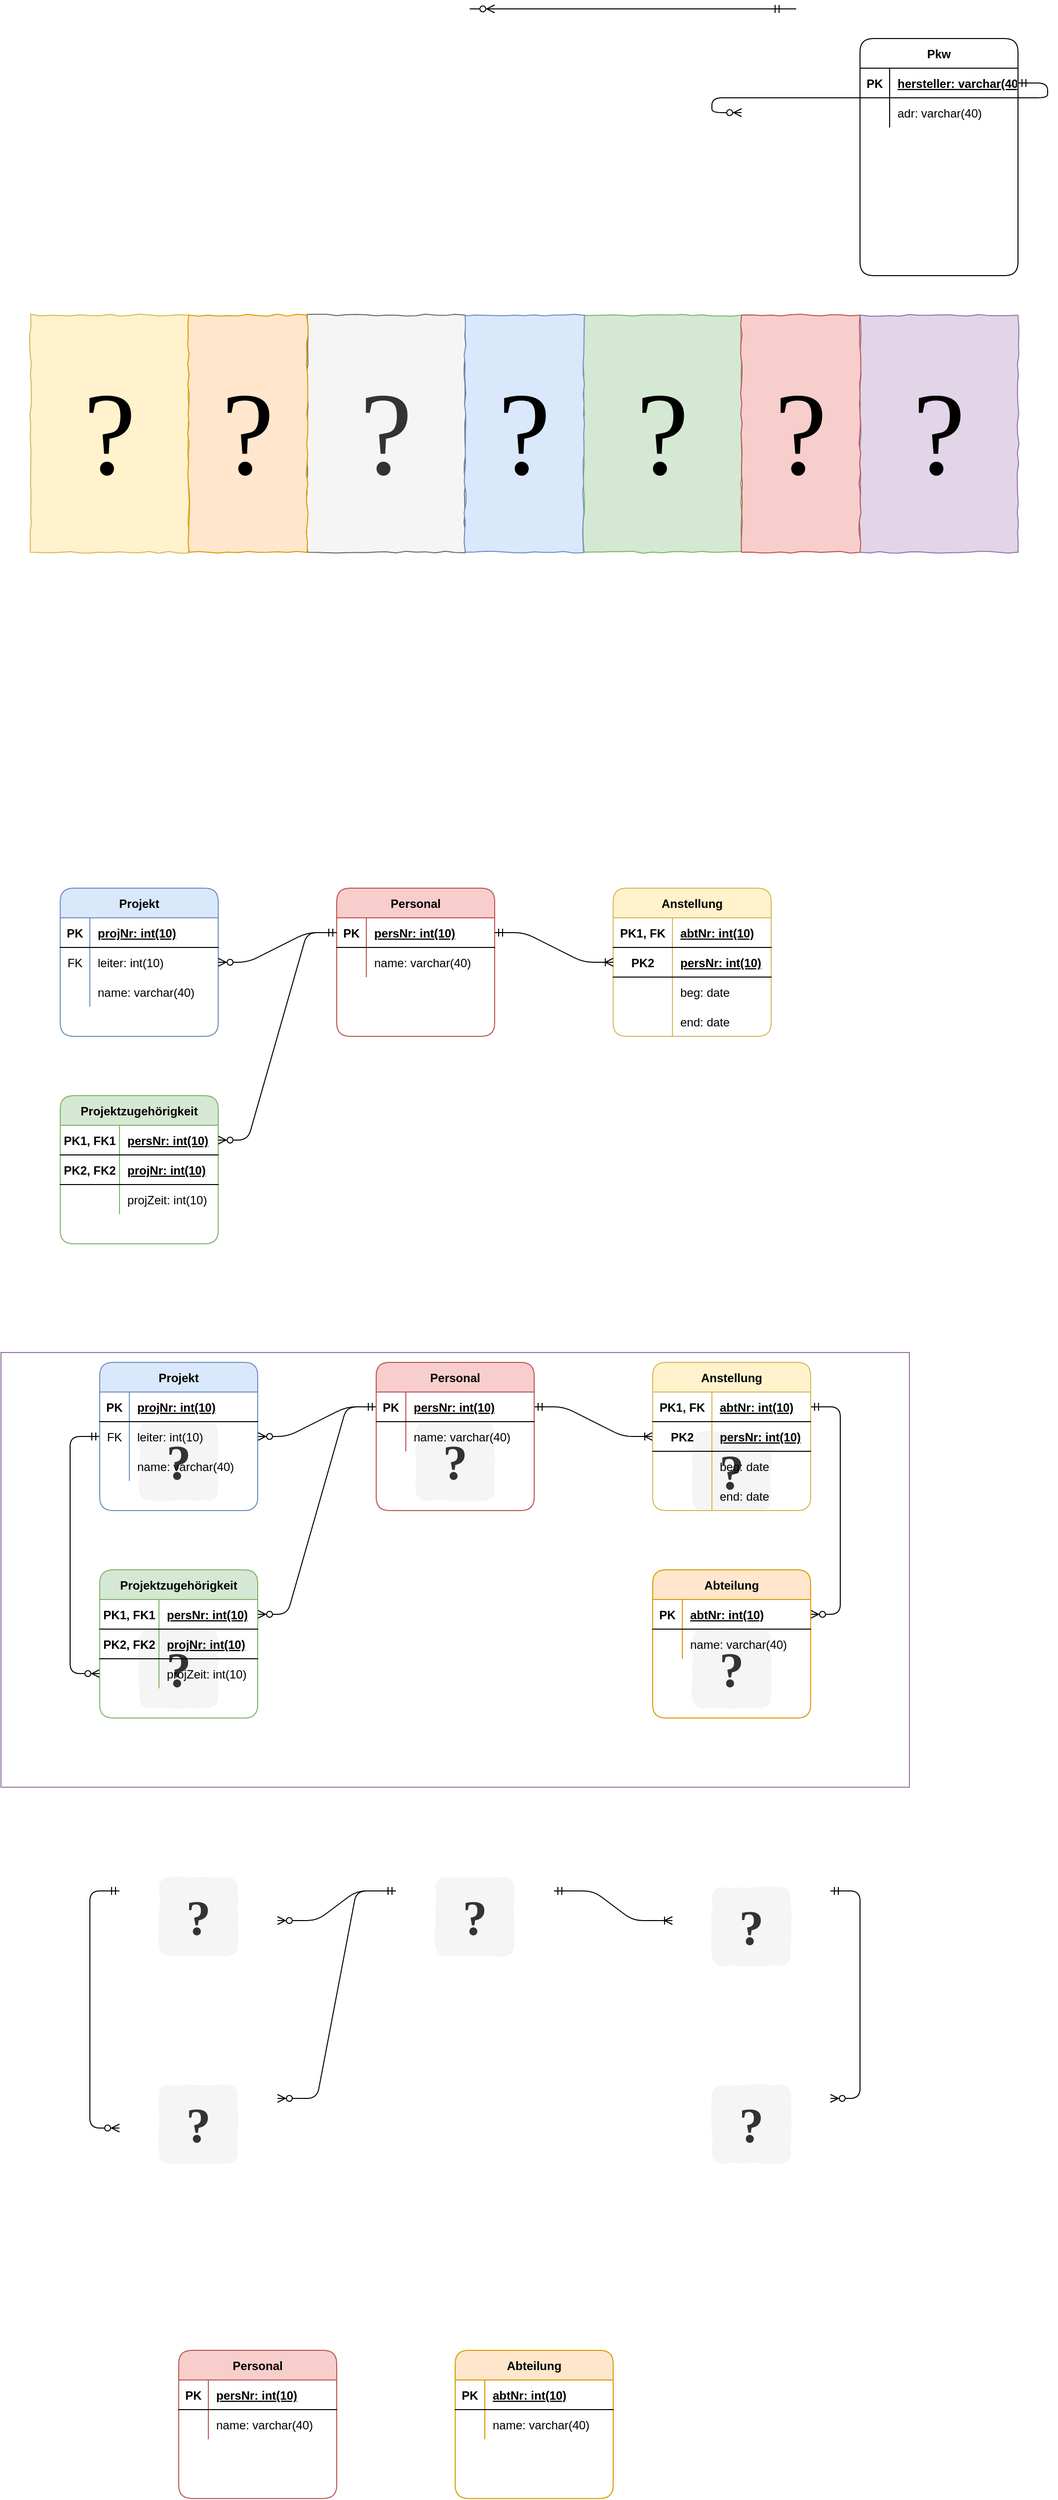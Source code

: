 <mxfile version="13.4.5" type="device"><diagram id="yiP17FbnMyf_FB7kahAy" name="Page-1"><mxGraphModel dx="1024" dy="-235" grid="1" gridSize="10" guides="1" tooltips="1" connect="1" arrows="1" fold="1" page="1" pageScale="1" pageWidth="1169" pageHeight="827" math="0" shadow="0"><root><mxCell id="0"/><mxCell id="1" parent="0"/><mxCell id="-6GjBEZPEMkvygzd6WcP-176" value="Anstellung" style="shape=table;startSize=30;container=1;collapsible=1;childLayout=tableLayout;fixedRows=1;rowLines=0;fontStyle=1;align=center;resizeLast=1;fillColor=#fff2cc;rounded=1;strokeColor=#d6b656;" parent="1" vertex="1"><mxGeometry x="640" y="1760" width="160" height="150" as="geometry"/></mxCell><mxCell id="-6GjBEZPEMkvygzd6WcP-177" value="" style="shape=partialRectangle;collapsible=0;dropTarget=0;pointerEvents=0;fillColor=none;top=0;left=0;bottom=1;right=0;points=[[0,0.5],[1,0.5]];portConstraint=eastwest;" parent="-6GjBEZPEMkvygzd6WcP-176" vertex="1"><mxGeometry y="30" width="160" height="30" as="geometry"/></mxCell><mxCell id="-6GjBEZPEMkvygzd6WcP-178" value="PK1, FK" style="shape=partialRectangle;connectable=0;fillColor=none;top=0;left=0;bottom=0;right=0;fontStyle=1;overflow=hidden;" parent="-6GjBEZPEMkvygzd6WcP-177" vertex="1"><mxGeometry width="60" height="30" as="geometry"/></mxCell><mxCell id="-6GjBEZPEMkvygzd6WcP-179" value="abtNr: int(10)" style="shape=partialRectangle;connectable=0;fillColor=none;top=0;left=0;bottom=0;right=0;align=left;spacingLeft=6;fontStyle=5;overflow=hidden;" parent="-6GjBEZPEMkvygzd6WcP-177" vertex="1"><mxGeometry x="60" width="100" height="30" as="geometry"/></mxCell><mxCell id="-6GjBEZPEMkvygzd6WcP-180" style="shape=partialRectangle;collapsible=0;dropTarget=0;pointerEvents=0;fillColor=none;top=0;left=0;bottom=1;right=0;points=[[0,0.5],[1,0.5]];portConstraint=eastwest;" parent="-6GjBEZPEMkvygzd6WcP-176" vertex="1"><mxGeometry y="60" width="160" height="30" as="geometry"/></mxCell><mxCell id="-6GjBEZPEMkvygzd6WcP-181" value="PK2" style="shape=partialRectangle;connectable=0;fillColor=none;top=0;left=0;bottom=0;right=0;fontStyle=1;overflow=hidden;" parent="-6GjBEZPEMkvygzd6WcP-180" vertex="1"><mxGeometry width="60" height="30" as="geometry"/></mxCell><mxCell id="-6GjBEZPEMkvygzd6WcP-182" value="persNr: int(10)" style="shape=partialRectangle;connectable=0;fillColor=none;top=0;left=0;bottom=0;right=0;align=left;spacingLeft=6;fontStyle=5;overflow=hidden;" parent="-6GjBEZPEMkvygzd6WcP-180" vertex="1"><mxGeometry x="60" width="100" height="30" as="geometry"/></mxCell><mxCell id="-6GjBEZPEMkvygzd6WcP-183" value="" style="shape=partialRectangle;collapsible=0;dropTarget=0;pointerEvents=0;fillColor=none;top=0;left=0;bottom=0;right=0;points=[[0,0.5],[1,0.5]];portConstraint=eastwest;" parent="-6GjBEZPEMkvygzd6WcP-176" vertex="1"><mxGeometry y="90" width="160" height="30" as="geometry"/></mxCell><mxCell id="-6GjBEZPEMkvygzd6WcP-184" value="" style="shape=partialRectangle;connectable=0;fillColor=none;top=0;left=0;bottom=0;right=0;editable=1;overflow=hidden;" parent="-6GjBEZPEMkvygzd6WcP-183" vertex="1"><mxGeometry width="60" height="30" as="geometry"/></mxCell><mxCell id="-6GjBEZPEMkvygzd6WcP-185" value="beg: date" style="shape=partialRectangle;connectable=0;fillColor=none;top=0;left=0;bottom=0;right=0;align=left;spacingLeft=6;overflow=hidden;" parent="-6GjBEZPEMkvygzd6WcP-183" vertex="1"><mxGeometry x="60" width="100" height="30" as="geometry"/></mxCell><mxCell id="-6GjBEZPEMkvygzd6WcP-186" style="shape=partialRectangle;collapsible=0;dropTarget=0;pointerEvents=0;fillColor=none;top=0;left=0;bottom=0;right=0;points=[[0,0.5],[1,0.5]];portConstraint=eastwest;" parent="-6GjBEZPEMkvygzd6WcP-176" vertex="1"><mxGeometry y="120" width="160" height="30" as="geometry"/></mxCell><mxCell id="-6GjBEZPEMkvygzd6WcP-187" value="" style="shape=partialRectangle;connectable=0;fillColor=none;top=0;left=0;bottom=0;right=0;editable=1;overflow=hidden;fontStyle=1" parent="-6GjBEZPEMkvygzd6WcP-186" vertex="1"><mxGeometry width="60" height="30" as="geometry"/></mxCell><mxCell id="-6GjBEZPEMkvygzd6WcP-188" value="end: date" style="shape=partialRectangle;connectable=0;fillColor=none;top=0;left=0;bottom=0;right=0;align=left;spacingLeft=6;overflow=hidden;" parent="-6GjBEZPEMkvygzd6WcP-186" vertex="1"><mxGeometry x="60" width="100" height="30" as="geometry"/></mxCell><mxCell id="-6GjBEZPEMkvygzd6WcP-146" value="Personal" style="shape=table;startSize=30;container=1;collapsible=1;childLayout=tableLayout;fixedRows=1;rowLines=0;fontStyle=1;align=center;resizeLast=1;fillColor=#f8cecc;rounded=1;strokeColor=#b85450;" parent="1" vertex="1"><mxGeometry x="360" y="1760" width="160" height="150" as="geometry"/></mxCell><mxCell id="-6GjBEZPEMkvygzd6WcP-147" value="" style="shape=partialRectangle;collapsible=0;dropTarget=0;pointerEvents=0;fillColor=none;top=0;left=0;bottom=1;right=0;points=[[0,0.5],[1,0.5]];portConstraint=eastwest;" parent="-6GjBEZPEMkvygzd6WcP-146" vertex="1"><mxGeometry y="30" width="160" height="30" as="geometry"/></mxCell><mxCell id="-6GjBEZPEMkvygzd6WcP-148" value="PK" style="shape=partialRectangle;connectable=0;fillColor=none;top=0;left=0;bottom=0;right=0;fontStyle=1;overflow=hidden;" parent="-6GjBEZPEMkvygzd6WcP-147" vertex="1"><mxGeometry width="30" height="30" as="geometry"/></mxCell><mxCell id="-6GjBEZPEMkvygzd6WcP-149" value="persNr: int(10)" style="shape=partialRectangle;connectable=0;fillColor=none;top=0;left=0;bottom=0;right=0;align=left;spacingLeft=6;fontStyle=5;overflow=hidden;" parent="-6GjBEZPEMkvygzd6WcP-147" vertex="1"><mxGeometry x="30" width="130" height="30" as="geometry"/></mxCell><mxCell id="-6GjBEZPEMkvygzd6WcP-150" value="" style="shape=partialRectangle;collapsible=0;dropTarget=0;pointerEvents=0;fillColor=none;top=0;left=0;bottom=0;right=0;points=[[0,0.5],[1,0.5]];portConstraint=eastwest;" parent="-6GjBEZPEMkvygzd6WcP-146" vertex="1"><mxGeometry y="60" width="160" height="30" as="geometry"/></mxCell><mxCell id="-6GjBEZPEMkvygzd6WcP-151" value="" style="shape=partialRectangle;connectable=0;fillColor=none;top=0;left=0;bottom=0;right=0;editable=1;overflow=hidden;" parent="-6GjBEZPEMkvygzd6WcP-150" vertex="1"><mxGeometry width="30" height="30" as="geometry"/></mxCell><mxCell id="-6GjBEZPEMkvygzd6WcP-152" value="name: varchar(40)" style="shape=partialRectangle;connectable=0;fillColor=none;top=0;left=0;bottom=0;right=0;align=left;spacingLeft=6;overflow=hidden;" parent="-6GjBEZPEMkvygzd6WcP-150" vertex="1"><mxGeometry x="30" width="130" height="30" as="geometry"/></mxCell><mxCell id="-6GjBEZPEMkvygzd6WcP-136" value="Projekt" style="shape=table;startSize=30;container=1;collapsible=1;childLayout=tableLayout;fixedRows=1;rowLines=0;fontStyle=1;align=center;resizeLast=1;fillColor=#dae8fc;rounded=1;strokeColor=#6c8ebf;" parent="1" vertex="1"><mxGeometry x="80" y="1760" width="160" height="150" as="geometry"/></mxCell><mxCell id="-6GjBEZPEMkvygzd6WcP-137" value="" style="shape=partialRectangle;collapsible=0;dropTarget=0;pointerEvents=0;fillColor=none;top=0;left=0;bottom=1;right=0;points=[[0,0.5],[1,0.5]];portConstraint=eastwest;" parent="-6GjBEZPEMkvygzd6WcP-136" vertex="1"><mxGeometry y="30" width="160" height="30" as="geometry"/></mxCell><mxCell id="-6GjBEZPEMkvygzd6WcP-138" value="PK" style="shape=partialRectangle;connectable=0;fillColor=none;top=0;left=0;bottom=0;right=0;fontStyle=1;overflow=hidden;" parent="-6GjBEZPEMkvygzd6WcP-137" vertex="1"><mxGeometry width="30" height="30" as="geometry"/></mxCell><mxCell id="-6GjBEZPEMkvygzd6WcP-139" value="projNr: int(10)" style="shape=partialRectangle;connectable=0;fillColor=none;top=0;left=0;bottom=0;right=0;align=left;spacingLeft=6;fontStyle=5;overflow=hidden;" parent="-6GjBEZPEMkvygzd6WcP-137" vertex="1"><mxGeometry x="30" width="130" height="30" as="geometry"/></mxCell><mxCell id="-6GjBEZPEMkvygzd6WcP-140" value="" style="shape=partialRectangle;collapsible=0;dropTarget=0;pointerEvents=0;fillColor=none;top=0;left=0;bottom=0;right=0;points=[[0,0.5],[1,0.5]];portConstraint=eastwest;" parent="-6GjBEZPEMkvygzd6WcP-136" vertex="1"><mxGeometry y="60" width="160" height="30" as="geometry"/></mxCell><mxCell id="-6GjBEZPEMkvygzd6WcP-141" value="FK" style="shape=partialRectangle;connectable=0;fillColor=none;top=0;left=0;bottom=0;right=0;editable=1;overflow=hidden;" parent="-6GjBEZPEMkvygzd6WcP-140" vertex="1"><mxGeometry width="30" height="30" as="geometry"/></mxCell><mxCell id="-6GjBEZPEMkvygzd6WcP-142" value="leiter: int(10)" style="shape=partialRectangle;connectable=0;fillColor=none;top=0;left=0;bottom=0;right=0;align=left;spacingLeft=6;overflow=hidden;" parent="-6GjBEZPEMkvygzd6WcP-140" vertex="1"><mxGeometry x="30" width="130" height="30" as="geometry"/></mxCell><mxCell id="-6GjBEZPEMkvygzd6WcP-143" style="shape=partialRectangle;collapsible=0;dropTarget=0;pointerEvents=0;fillColor=none;top=0;left=0;bottom=0;right=0;points=[[0,0.5],[1,0.5]];portConstraint=eastwest;" parent="-6GjBEZPEMkvygzd6WcP-136" vertex="1"><mxGeometry y="90" width="160" height="30" as="geometry"/></mxCell><mxCell id="-6GjBEZPEMkvygzd6WcP-144" value="" style="shape=partialRectangle;connectable=0;fillColor=none;top=0;left=0;bottom=0;right=0;editable=1;overflow=hidden;fontStyle=1" parent="-6GjBEZPEMkvygzd6WcP-143" vertex="1"><mxGeometry width="30" height="30" as="geometry"/></mxCell><mxCell id="-6GjBEZPEMkvygzd6WcP-145" value="name: varchar(40)" style="shape=partialRectangle;connectable=0;fillColor=none;top=0;left=0;bottom=0;right=0;align=left;spacingLeft=6;overflow=hidden;" parent="-6GjBEZPEMkvygzd6WcP-143" vertex="1"><mxGeometry x="30" width="130" height="30" as="geometry"/></mxCell><mxCell id="-6GjBEZPEMkvygzd6WcP-126" value="Projektzugehörigkeit" style="shape=table;startSize=30;container=1;collapsible=1;childLayout=tableLayout;fixedRows=1;rowLines=0;fontStyle=1;align=center;resizeLast=1;fillColor=#d5e8d4;rounded=1;strokeColor=#82b366;" parent="1" vertex="1"><mxGeometry x="80" y="1970" width="160" height="150" as="geometry"/></mxCell><mxCell id="-6GjBEZPEMkvygzd6WcP-127" value="" style="shape=partialRectangle;collapsible=0;dropTarget=0;pointerEvents=0;fillColor=none;top=0;left=0;bottom=1;right=0;points=[[0,0.5],[1,0.5]];portConstraint=eastwest;" parent="-6GjBEZPEMkvygzd6WcP-126" vertex="1"><mxGeometry y="30" width="160" height="30" as="geometry"/></mxCell><mxCell id="-6GjBEZPEMkvygzd6WcP-128" value="PK1, FK1" style="shape=partialRectangle;connectable=0;fillColor=none;top=0;left=0;bottom=0;right=0;fontStyle=1;overflow=hidden;" parent="-6GjBEZPEMkvygzd6WcP-127" vertex="1"><mxGeometry width="60" height="30" as="geometry"/></mxCell><mxCell id="-6GjBEZPEMkvygzd6WcP-129" value="persNr: int(10)" style="shape=partialRectangle;connectable=0;fillColor=none;top=0;left=0;bottom=0;right=0;align=left;spacingLeft=6;fontStyle=5;overflow=hidden;" parent="-6GjBEZPEMkvygzd6WcP-127" vertex="1"><mxGeometry x="60" width="100" height="30" as="geometry"/></mxCell><mxCell id="-6GjBEZPEMkvygzd6WcP-130" style="shape=partialRectangle;collapsible=0;dropTarget=0;pointerEvents=0;fillColor=none;top=0;left=0;bottom=1;right=0;points=[[0,0.5],[1,0.5]];portConstraint=eastwest;" parent="-6GjBEZPEMkvygzd6WcP-126" vertex="1"><mxGeometry y="60" width="160" height="30" as="geometry"/></mxCell><mxCell id="-6GjBEZPEMkvygzd6WcP-131" value="PK2, FK2" style="shape=partialRectangle;connectable=0;fillColor=none;top=0;left=0;bottom=0;right=0;fontStyle=1;overflow=hidden;" parent="-6GjBEZPEMkvygzd6WcP-130" vertex="1"><mxGeometry width="60" height="30" as="geometry"/></mxCell><mxCell id="-6GjBEZPEMkvygzd6WcP-132" value="projNr: int(10)" style="shape=partialRectangle;connectable=0;fillColor=none;top=0;left=0;bottom=0;right=0;align=left;spacingLeft=6;fontStyle=5;overflow=hidden;" parent="-6GjBEZPEMkvygzd6WcP-130" vertex="1"><mxGeometry x="60" width="100" height="30" as="geometry"/></mxCell><mxCell id="-6GjBEZPEMkvygzd6WcP-133" value="" style="shape=partialRectangle;collapsible=0;dropTarget=0;pointerEvents=0;fillColor=none;top=0;left=0;bottom=0;right=0;points=[[0,0.5],[1,0.5]];portConstraint=eastwest;" parent="-6GjBEZPEMkvygzd6WcP-126" vertex="1"><mxGeometry y="90" width="160" height="30" as="geometry"/></mxCell><mxCell id="-6GjBEZPEMkvygzd6WcP-134" value="" style="shape=partialRectangle;connectable=0;fillColor=none;top=0;left=0;bottom=0;right=0;editable=1;overflow=hidden;" parent="-6GjBEZPEMkvygzd6WcP-133" vertex="1"><mxGeometry width="60" height="30" as="geometry"/></mxCell><mxCell id="-6GjBEZPEMkvygzd6WcP-135" value="projZeit: int(10)" style="shape=partialRectangle;connectable=0;fillColor=none;top=0;left=0;bottom=0;right=0;align=left;spacingLeft=6;overflow=hidden;" parent="-6GjBEZPEMkvygzd6WcP-133" vertex="1"><mxGeometry x="60" width="100" height="30" as="geometry"/></mxCell><mxCell id="fnWhEkenfipSdShCJtdz-1" value="" style="rounded=0;whiteSpace=wrap;html=1;glass=0;sketch=0;shadow=0;strokeColor=#9673a6;" parent="1" vertex="1"><mxGeometry x="20" y="2230" width="920" height="440" as="geometry"/></mxCell><mxCell id="NQqqJCwtuevqWfepaR1C-6" value="" style="rounded=0;whiteSpace=wrap;html=1;strokeColor=none;" parent="1" vertex="1"><mxGeometry x="770" y="900" width="120" height="240" as="geometry"/></mxCell><mxCell id="NQqqJCwtuevqWfepaR1C-5" value="" style="rounded=0;whiteSpace=wrap;html=1;strokeColor=none;" parent="1" vertex="1"><mxGeometry x="490" y="900" width="120" height="240" as="geometry"/></mxCell><mxCell id="NQqqJCwtuevqWfepaR1C-4" value="" style="rounded=0;whiteSpace=wrap;html=1;strokeColor=none;" parent="1" vertex="1"><mxGeometry x="210" y="900" width="120" height="240" as="geometry"/></mxCell><mxCell id="wuFjjAH4l-mwOOeNETHj-110" value="" style="edgeStyle=entityRelationEdgeStyle;fontSize=12;html=1;endArrow=ERzeroToMany;startArrow=ERmandOne;" parent="1" edge="1"><mxGeometry width="100" height="100" relative="1" as="geometry"><mxPoint x="800" y="870" as="sourcePoint"/><mxPoint x="520" y="870" as="targetPoint"/></mxGeometry></mxCell><mxCell id="wuFjjAH4l-mwOOeNETHj-111" value="" style="edgeStyle=entityRelationEdgeStyle;fontSize=12;html=1;endArrow=ERzeroToMany;startArrow=ERmandOne;" parent="1" source="wuFjjAH4l-mwOOeNETHj-45" edge="1"><mxGeometry width="100" height="100" relative="1" as="geometry"><mxPoint x="870" y="1270" as="sourcePoint"/><mxPoint x="770" y="975" as="targetPoint"/></mxGeometry></mxCell><mxCell id="wuFjjAH4l-mwOOeNETHj-44" value="Pkw" style="shape=table;startSize=30;container=1;collapsible=1;childLayout=tableLayout;fixedRows=1;rowLines=0;fontStyle=1;align=center;resizeLast=1;fillColor=#ffffff;rounded=1;" parent="1" vertex="1"><mxGeometry x="890" y="900" width="160" height="240" as="geometry"/></mxCell><mxCell id="wuFjjAH4l-mwOOeNETHj-45" value="" style="shape=partialRectangle;collapsible=0;dropTarget=0;pointerEvents=0;fillColor=none;top=0;left=0;bottom=1;right=0;points=[[0,0.5],[1,0.5]];portConstraint=eastwest;" parent="wuFjjAH4l-mwOOeNETHj-44" vertex="1"><mxGeometry y="30" width="160" height="30" as="geometry"/></mxCell><mxCell id="wuFjjAH4l-mwOOeNETHj-46" value="PK" style="shape=partialRectangle;connectable=0;fillColor=none;top=0;left=0;bottom=0;right=0;fontStyle=1;overflow=hidden;" parent="wuFjjAH4l-mwOOeNETHj-45" vertex="1"><mxGeometry width="30" height="30" as="geometry"/></mxCell><mxCell id="wuFjjAH4l-mwOOeNETHj-47" value="hersteller: varchar(40)" style="shape=partialRectangle;connectable=0;fillColor=none;top=0;left=0;bottom=0;right=0;align=left;spacingLeft=6;fontStyle=5;overflow=hidden;" parent="wuFjjAH4l-mwOOeNETHj-45" vertex="1"><mxGeometry x="30" width="130" height="30" as="geometry"/></mxCell><mxCell id="wuFjjAH4l-mwOOeNETHj-48" value="" style="shape=partialRectangle;collapsible=0;dropTarget=0;pointerEvents=0;fillColor=none;top=0;left=0;bottom=0;right=0;points=[[0,0.5],[1,0.5]];portConstraint=eastwest;" parent="wuFjjAH4l-mwOOeNETHj-44" vertex="1"><mxGeometry y="60" width="160" height="30" as="geometry"/></mxCell><mxCell id="wuFjjAH4l-mwOOeNETHj-49" value="" style="shape=partialRectangle;connectable=0;fillColor=none;top=0;left=0;bottom=0;right=0;editable=1;overflow=hidden;" parent="wuFjjAH4l-mwOOeNETHj-48" vertex="1"><mxGeometry width="30" height="30" as="geometry"/></mxCell><mxCell id="wuFjjAH4l-mwOOeNETHj-50" value="adr: varchar(40)" style="shape=partialRectangle;connectable=0;fillColor=none;top=0;left=0;bottom=0;right=0;align=left;spacingLeft=6;overflow=hidden;" parent="wuFjjAH4l-mwOOeNETHj-48" vertex="1"><mxGeometry x="30" width="130" height="30" as="geometry"/></mxCell><mxCell id="NQqqJCwtuevqWfepaR1C-7" value="&lt;font style=&quot;font-size: 120px&quot; face=&quot;Comic Sans MS&quot;&gt;?&lt;/font&gt;" style="rounded=0;whiteSpace=wrap;html=1;comic=1;fillColor=#fff2cc;strokeColor=#d6b656;" parent="1" vertex="1"><mxGeometry x="50" y="1180" width="160" height="240" as="geometry"/></mxCell><mxCell id="NQqqJCwtuevqWfepaR1C-8" value="&lt;span style=&quot;font-family: &amp;#34;comic sans ms&amp;#34; ; font-size: 120px&quot;&gt;?&lt;/span&gt;" style="rounded=0;whiteSpace=wrap;html=1;comic=1;fillColor=#f5f5f5;strokeColor=#666666;fontColor=#333333;" parent="1" vertex="1"><mxGeometry x="330" y="1180" width="160" height="240" as="geometry"/></mxCell><mxCell id="NQqqJCwtuevqWfepaR1C-9" value="&lt;span style=&quot;font-family: &amp;#34;comic sans ms&amp;#34; ; font-size: 120px&quot;&gt;?&lt;/span&gt;" style="rounded=0;whiteSpace=wrap;html=1;comic=1;fillColor=#d5e8d4;strokeColor=#82b366;" parent="1" vertex="1"><mxGeometry x="610" y="1180" width="160" height="240" as="geometry"/></mxCell><mxCell id="NQqqJCwtuevqWfepaR1C-10" value="&lt;span style=&quot;font-family: &amp;#34;comic sans ms&amp;#34; ; font-size: 120px&quot;&gt;?&lt;/span&gt;" style="rounded=0;whiteSpace=wrap;html=1;comic=1;fillColor=#e1d5e7;strokeColor=#9673a6;" parent="1" vertex="1"><mxGeometry x="890" y="1180" width="160" height="240" as="geometry"/></mxCell><mxCell id="NQqqJCwtuevqWfepaR1C-11" value="&lt;font style=&quot;font-size: 120px&quot; face=&quot;Comic Sans MS&quot;&gt;?&lt;/font&gt;" style="rounded=0;whiteSpace=wrap;html=1;comic=1;fillColor=#ffe6cc;strokeColor=#d79b00;" parent="1" vertex="1"><mxGeometry x="210" y="1180" width="120" height="240" as="geometry"/></mxCell><mxCell id="NQqqJCwtuevqWfepaR1C-13" value="&lt;font style=&quot;font-size: 120px&quot; face=&quot;Comic Sans MS&quot;&gt;?&lt;/font&gt;" style="rounded=0;whiteSpace=wrap;html=1;comic=1;fillColor=#dae8fc;strokeColor=#6c8ebf;" parent="1" vertex="1"><mxGeometry x="490" y="1180" width="120" height="240" as="geometry"/></mxCell><mxCell id="NQqqJCwtuevqWfepaR1C-15" value="&lt;font style=&quot;font-size: 120px&quot; face=&quot;Comic Sans MS&quot;&gt;?&lt;/font&gt;" style="rounded=0;whiteSpace=wrap;html=1;comic=1;fillColor=#f8cecc;strokeColor=#b85450;" parent="1" vertex="1"><mxGeometry x="770" y="1180" width="120" height="240" as="geometry"/></mxCell><mxCell id="yfqsfGN8zmReMMfwRAiP-51" value="&lt;font style=&quot;font-size: 50px&quot; face=&quot;Garamond&quot;&gt;&lt;b&gt;?&lt;/b&gt;&lt;/font&gt;" style="rounded=1;whiteSpace=wrap;html=1;fillColor=#f5f5f5;fontColor=#333333;strokeColor=none;comic=1;" parent="1" vertex="1"><mxGeometry x="160" y="2300" width="80" height="80" as="geometry"/></mxCell><mxCell id="yfqsfGN8zmReMMfwRAiP-52" value="&lt;font style=&quot;font-size: 50px&quot; face=&quot;Garamond&quot;&gt;&lt;b&gt;?&lt;/b&gt;&lt;/font&gt;" style="rounded=1;whiteSpace=wrap;html=1;fillColor=#f5f5f5;fontColor=#333333;strokeColor=none;comic=1;" parent="1" vertex="1"><mxGeometry x="440" y="2300" width="80" height="80" as="geometry"/></mxCell><mxCell id="yfqsfGN8zmReMMfwRAiP-53" value="&lt;font style=&quot;font-size: 50px&quot; face=&quot;Garamond&quot;&gt;&lt;b&gt;?&lt;/b&gt;&lt;/font&gt;" style="rounded=1;whiteSpace=wrap;html=1;fillColor=#f5f5f5;fontColor=#333333;strokeColor=none;comic=1;" parent="1" vertex="1"><mxGeometry x="720" y="2310" width="80" height="80" as="geometry"/></mxCell><mxCell id="yfqsfGN8zmReMMfwRAiP-54" value="&lt;font style=&quot;font-size: 50px&quot; face=&quot;Garamond&quot;&gt;&lt;b&gt;?&lt;/b&gt;&lt;/font&gt;" style="rounded=1;whiteSpace=wrap;html=1;fillColor=#f5f5f5;fontColor=#333333;strokeColor=none;comic=1;" parent="1" vertex="1"><mxGeometry x="160" y="2510" width="80" height="80" as="geometry"/></mxCell><mxCell id="yfqsfGN8zmReMMfwRAiP-55" value="&lt;font style=&quot;font-size: 50px&quot; face=&quot;Garamond&quot;&gt;&lt;b&gt;?&lt;/b&gt;&lt;/font&gt;" style="rounded=1;whiteSpace=wrap;html=1;fillColor=#f5f5f5;fontColor=#333333;strokeColor=none;comic=1;" parent="1" vertex="1"><mxGeometry x="720" y="2510" width="80" height="80" as="geometry"/></mxCell><mxCell id="yfqsfGN8zmReMMfwRAiP-56" value="" style="edgeStyle=entityRelationEdgeStyle;fontSize=12;html=1;endArrow=ERzeroToMany;startArrow=ERmandOne;" parent="1" source="wuFjjAH4l-mwOOeNETHj-7" target="yfqsfGN8zmReMMfwRAiP-5" edge="1"><mxGeometry width="100" height="100" relative="1" as="geometry"><mxPoint x="290" y="2325" as="sourcePoint"/><mxPoint x="370" y="2410" as="targetPoint"/></mxGeometry></mxCell><mxCell id="yfqsfGN8zmReMMfwRAiP-57" value="" style="edgeStyle=entityRelationEdgeStyle;fontSize=12;html=1;endArrow=ERoneToMany;startArrow=ERmandOne;endFill=0;" parent="1" source="wuFjjAH4l-mwOOeNETHj-7" target="yfqsfGN8zmReMMfwRAiP-21" edge="1"><mxGeometry width="100" height="100" relative="1" as="geometry"><mxPoint x="410" y="2325" as="sourcePoint"/><mxPoint x="290" y="2355" as="targetPoint"/></mxGeometry></mxCell><mxCell id="yfqsfGN8zmReMMfwRAiP-58" value="" style="edgeStyle=entityRelationEdgeStyle;fontSize=12;html=1;endArrow=ERzeroToMany;startArrow=ERmandOne;" parent="1" source="yfqsfGN8zmReMMfwRAiP-12" target="yfqsfGN8zmReMMfwRAiP-38" edge="1"><mxGeometry width="100" height="100" relative="1" as="geometry"><mxPoint x="570" y="2325" as="sourcePoint"/><mxPoint x="690" y="2565" as="targetPoint"/></mxGeometry></mxCell><mxCell id="yfqsfGN8zmReMMfwRAiP-59" value="" style="edgeStyle=entityRelationEdgeStyle;fontSize=12;html=1;endArrow=ERzeroToMany;startArrow=ERmandOne;" parent="1" source="wuFjjAH4l-mwOOeNETHj-7" target="yfqsfGN8zmReMMfwRAiP-25" edge="1"><mxGeometry width="100" height="100" relative="1" as="geometry"><mxPoint x="480" y="2540" as="sourcePoint"/><mxPoint x="290" y="2355" as="targetPoint"/></mxGeometry></mxCell><mxCell id="yfqsfGN8zmReMMfwRAiP-67" value="" style="endArrow=ERmandOne;html=1;entryX=0;entryY=0.5;entryDx=0;entryDy=0;exitX=0;exitY=0.5;exitDx=0;exitDy=0;startArrow=ERzeroToMany;startFill=1;endFill=0;" parent="1" edge="1"><mxGeometry width="50" height="50" relative="1" as="geometry"><mxPoint x="120" y="2555" as="sourcePoint"/><mxPoint x="120" y="2315" as="targetPoint"/><Array as="points"><mxPoint x="90" y="2555"/><mxPoint x="90" y="2315"/></Array></mxGeometry></mxCell><mxCell id="yfqsfGN8zmReMMfwRAiP-24" value="Projektzugehörigkeit" style="shape=table;startSize=30;container=1;collapsible=1;childLayout=tableLayout;fixedRows=1;rowLines=0;fontStyle=1;align=center;resizeLast=1;fillColor=#d5e8d4;rounded=1;strokeColor=#82b366;" parent="1" vertex="1"><mxGeometry x="120" y="2450" width="160" height="150" as="geometry"/></mxCell><mxCell id="yfqsfGN8zmReMMfwRAiP-25" value="" style="shape=partialRectangle;collapsible=0;dropTarget=0;pointerEvents=0;fillColor=none;top=0;left=0;bottom=1;right=0;points=[[0,0.5],[1,0.5]];portConstraint=eastwest;" parent="yfqsfGN8zmReMMfwRAiP-24" vertex="1"><mxGeometry y="30" width="160" height="30" as="geometry"/></mxCell><mxCell id="yfqsfGN8zmReMMfwRAiP-26" value="PK1, FK1" style="shape=partialRectangle;connectable=0;fillColor=none;top=0;left=0;bottom=0;right=0;fontStyle=1;overflow=hidden;" parent="yfqsfGN8zmReMMfwRAiP-25" vertex="1"><mxGeometry width="60" height="30" as="geometry"/></mxCell><mxCell id="yfqsfGN8zmReMMfwRAiP-27" value="persNr: int(10)" style="shape=partialRectangle;connectable=0;fillColor=none;top=0;left=0;bottom=0;right=0;align=left;spacingLeft=6;fontStyle=5;overflow=hidden;" parent="yfqsfGN8zmReMMfwRAiP-25" vertex="1"><mxGeometry x="60" width="100" height="30" as="geometry"/></mxCell><mxCell id="yfqsfGN8zmReMMfwRAiP-28" style="shape=partialRectangle;collapsible=0;dropTarget=0;pointerEvents=0;fillColor=none;top=0;left=0;bottom=1;right=0;points=[[0,0.5],[1,0.5]];portConstraint=eastwest;" parent="yfqsfGN8zmReMMfwRAiP-24" vertex="1"><mxGeometry y="60" width="160" height="30" as="geometry"/></mxCell><mxCell id="yfqsfGN8zmReMMfwRAiP-29" value="PK2, FK2" style="shape=partialRectangle;connectable=0;fillColor=none;top=0;left=0;bottom=0;right=0;fontStyle=1;overflow=hidden;" parent="yfqsfGN8zmReMMfwRAiP-28" vertex="1"><mxGeometry width="60" height="30" as="geometry"/></mxCell><mxCell id="yfqsfGN8zmReMMfwRAiP-30" value="projNr: int(10)" style="shape=partialRectangle;connectable=0;fillColor=none;top=0;left=0;bottom=0;right=0;align=left;spacingLeft=6;fontStyle=5;overflow=hidden;" parent="yfqsfGN8zmReMMfwRAiP-28" vertex="1"><mxGeometry x="60" width="100" height="30" as="geometry"/></mxCell><mxCell id="yfqsfGN8zmReMMfwRAiP-31" value="" style="shape=partialRectangle;collapsible=0;dropTarget=0;pointerEvents=0;fillColor=none;top=0;left=0;bottom=0;right=0;points=[[0,0.5],[1,0.5]];portConstraint=eastwest;" parent="yfqsfGN8zmReMMfwRAiP-24" vertex="1"><mxGeometry y="90" width="160" height="30" as="geometry"/></mxCell><mxCell id="yfqsfGN8zmReMMfwRAiP-32" value="" style="shape=partialRectangle;connectable=0;fillColor=none;top=0;left=0;bottom=0;right=0;editable=1;overflow=hidden;" parent="yfqsfGN8zmReMMfwRAiP-31" vertex="1"><mxGeometry width="60" height="30" as="geometry"/></mxCell><mxCell id="yfqsfGN8zmReMMfwRAiP-33" value="projZeit: int(10)" style="shape=partialRectangle;connectable=0;fillColor=none;top=0;left=0;bottom=0;right=0;align=left;spacingLeft=6;overflow=hidden;" parent="yfqsfGN8zmReMMfwRAiP-31" vertex="1"><mxGeometry x="60" width="100" height="30" as="geometry"/></mxCell><mxCell id="yfqsfGN8zmReMMfwRAiP-1" value="Projekt" style="shape=table;startSize=30;container=1;collapsible=1;childLayout=tableLayout;fixedRows=1;rowLines=0;fontStyle=1;align=center;resizeLast=1;fillColor=#dae8fc;rounded=1;strokeColor=#6c8ebf;" parent="1" vertex="1"><mxGeometry x="120" y="2240" width="160" height="150" as="geometry"/></mxCell><mxCell id="yfqsfGN8zmReMMfwRAiP-2" value="" style="shape=partialRectangle;collapsible=0;dropTarget=0;pointerEvents=0;fillColor=none;top=0;left=0;bottom=1;right=0;points=[[0,0.5],[1,0.5]];portConstraint=eastwest;" parent="yfqsfGN8zmReMMfwRAiP-1" vertex="1"><mxGeometry y="30" width="160" height="30" as="geometry"/></mxCell><mxCell id="yfqsfGN8zmReMMfwRAiP-3" value="PK" style="shape=partialRectangle;connectable=0;fillColor=none;top=0;left=0;bottom=0;right=0;fontStyle=1;overflow=hidden;" parent="yfqsfGN8zmReMMfwRAiP-2" vertex="1"><mxGeometry width="30" height="30" as="geometry"/></mxCell><mxCell id="yfqsfGN8zmReMMfwRAiP-4" value="projNr: int(10)" style="shape=partialRectangle;connectable=0;fillColor=none;top=0;left=0;bottom=0;right=0;align=left;spacingLeft=6;fontStyle=5;overflow=hidden;" parent="yfqsfGN8zmReMMfwRAiP-2" vertex="1"><mxGeometry x="30" width="130" height="30" as="geometry"/></mxCell><mxCell id="yfqsfGN8zmReMMfwRAiP-5" value="" style="shape=partialRectangle;collapsible=0;dropTarget=0;pointerEvents=0;fillColor=none;top=0;left=0;bottom=0;right=0;points=[[0,0.5],[1,0.5]];portConstraint=eastwest;" parent="yfqsfGN8zmReMMfwRAiP-1" vertex="1"><mxGeometry y="60" width="160" height="30" as="geometry"/></mxCell><mxCell id="yfqsfGN8zmReMMfwRAiP-6" value="FK" style="shape=partialRectangle;connectable=0;fillColor=none;top=0;left=0;bottom=0;right=0;editable=1;overflow=hidden;" parent="yfqsfGN8zmReMMfwRAiP-5" vertex="1"><mxGeometry width="30" height="30" as="geometry"/></mxCell><mxCell id="yfqsfGN8zmReMMfwRAiP-7" value="leiter: int(10)" style="shape=partialRectangle;connectable=0;fillColor=none;top=0;left=0;bottom=0;right=0;align=left;spacingLeft=6;overflow=hidden;" parent="yfqsfGN8zmReMMfwRAiP-5" vertex="1"><mxGeometry x="30" width="130" height="30" as="geometry"/></mxCell><mxCell id="yfqsfGN8zmReMMfwRAiP-8" style="shape=partialRectangle;collapsible=0;dropTarget=0;pointerEvents=0;fillColor=none;top=0;left=0;bottom=0;right=0;points=[[0,0.5],[1,0.5]];portConstraint=eastwest;" parent="yfqsfGN8zmReMMfwRAiP-1" vertex="1"><mxGeometry y="90" width="160" height="30" as="geometry"/></mxCell><mxCell id="yfqsfGN8zmReMMfwRAiP-9" value="" style="shape=partialRectangle;connectable=0;fillColor=none;top=0;left=0;bottom=0;right=0;editable=1;overflow=hidden;fontStyle=1" parent="yfqsfGN8zmReMMfwRAiP-8" vertex="1"><mxGeometry width="30" height="30" as="geometry"/></mxCell><mxCell id="yfqsfGN8zmReMMfwRAiP-10" value="name: varchar(40)" style="shape=partialRectangle;connectable=0;fillColor=none;top=0;left=0;bottom=0;right=0;align=left;spacingLeft=6;overflow=hidden;" parent="yfqsfGN8zmReMMfwRAiP-8" vertex="1"><mxGeometry x="30" width="130" height="30" as="geometry"/></mxCell><mxCell id="wuFjjAH4l-mwOOeNETHj-6" value="Personal" style="shape=table;startSize=30;container=1;collapsible=1;childLayout=tableLayout;fixedRows=1;rowLines=0;fontStyle=1;align=center;resizeLast=1;fillColor=#f8cecc;rounded=1;strokeColor=#b85450;" parent="1" vertex="1"><mxGeometry x="400" y="2240" width="160" height="150" as="geometry"/></mxCell><mxCell id="wuFjjAH4l-mwOOeNETHj-7" value="" style="shape=partialRectangle;collapsible=0;dropTarget=0;pointerEvents=0;fillColor=none;top=0;left=0;bottom=1;right=0;points=[[0,0.5],[1,0.5]];portConstraint=eastwest;" parent="wuFjjAH4l-mwOOeNETHj-6" vertex="1"><mxGeometry y="30" width="160" height="30" as="geometry"/></mxCell><mxCell id="wuFjjAH4l-mwOOeNETHj-8" value="PK" style="shape=partialRectangle;connectable=0;fillColor=none;top=0;left=0;bottom=0;right=0;fontStyle=1;overflow=hidden;" parent="wuFjjAH4l-mwOOeNETHj-7" vertex="1"><mxGeometry width="30" height="30" as="geometry"/></mxCell><mxCell id="wuFjjAH4l-mwOOeNETHj-9" value="persNr: int(10)" style="shape=partialRectangle;connectable=0;fillColor=none;top=0;left=0;bottom=0;right=0;align=left;spacingLeft=6;fontStyle=5;overflow=hidden;" parent="wuFjjAH4l-mwOOeNETHj-7" vertex="1"><mxGeometry x="30" width="130" height="30" as="geometry"/></mxCell><mxCell id="wuFjjAH4l-mwOOeNETHj-10" value="" style="shape=partialRectangle;collapsible=0;dropTarget=0;pointerEvents=0;fillColor=none;top=0;left=0;bottom=0;right=0;points=[[0,0.5],[1,0.5]];portConstraint=eastwest;" parent="wuFjjAH4l-mwOOeNETHj-6" vertex="1"><mxGeometry y="60" width="160" height="30" as="geometry"/></mxCell><mxCell id="wuFjjAH4l-mwOOeNETHj-11" value="" style="shape=partialRectangle;connectable=0;fillColor=none;top=0;left=0;bottom=0;right=0;editable=1;overflow=hidden;" parent="wuFjjAH4l-mwOOeNETHj-10" vertex="1"><mxGeometry width="30" height="30" as="geometry"/></mxCell><mxCell id="wuFjjAH4l-mwOOeNETHj-12" value="name: varchar(40)" style="shape=partialRectangle;connectable=0;fillColor=none;top=0;left=0;bottom=0;right=0;align=left;spacingLeft=6;overflow=hidden;" parent="wuFjjAH4l-mwOOeNETHj-10" vertex="1"><mxGeometry x="30" width="130" height="30" as="geometry"/></mxCell><mxCell id="yfqsfGN8zmReMMfwRAiP-11" value="Anstellung" style="shape=table;startSize=30;container=1;collapsible=1;childLayout=tableLayout;fixedRows=1;rowLines=0;fontStyle=1;align=center;resizeLast=1;fillColor=#fff2cc;rounded=1;strokeColor=#d6b656;" parent="1" vertex="1"><mxGeometry x="680" y="2240" width="160" height="150" as="geometry"/></mxCell><mxCell id="yfqsfGN8zmReMMfwRAiP-12" value="" style="shape=partialRectangle;collapsible=0;dropTarget=0;pointerEvents=0;fillColor=none;top=0;left=0;bottom=1;right=0;points=[[0,0.5],[1,0.5]];portConstraint=eastwest;" parent="yfqsfGN8zmReMMfwRAiP-11" vertex="1"><mxGeometry y="30" width="160" height="30" as="geometry"/></mxCell><mxCell id="yfqsfGN8zmReMMfwRAiP-13" value="PK1, FK" style="shape=partialRectangle;connectable=0;fillColor=none;top=0;left=0;bottom=0;right=0;fontStyle=1;overflow=hidden;" parent="yfqsfGN8zmReMMfwRAiP-12" vertex="1"><mxGeometry width="60" height="30" as="geometry"/></mxCell><mxCell id="yfqsfGN8zmReMMfwRAiP-14" value="abtNr: int(10)" style="shape=partialRectangle;connectable=0;fillColor=none;top=0;left=0;bottom=0;right=0;align=left;spacingLeft=6;fontStyle=5;overflow=hidden;" parent="yfqsfGN8zmReMMfwRAiP-12" vertex="1"><mxGeometry x="60" width="100" height="30" as="geometry"/></mxCell><mxCell id="yfqsfGN8zmReMMfwRAiP-21" style="shape=partialRectangle;collapsible=0;dropTarget=0;pointerEvents=0;fillColor=none;top=0;left=0;bottom=1;right=0;points=[[0,0.5],[1,0.5]];portConstraint=eastwest;" parent="yfqsfGN8zmReMMfwRAiP-11" vertex="1"><mxGeometry y="60" width="160" height="30" as="geometry"/></mxCell><mxCell id="yfqsfGN8zmReMMfwRAiP-22" value="PK2" style="shape=partialRectangle;connectable=0;fillColor=none;top=0;left=0;bottom=0;right=0;fontStyle=1;overflow=hidden;" parent="yfqsfGN8zmReMMfwRAiP-21" vertex="1"><mxGeometry width="60" height="30" as="geometry"/></mxCell><mxCell id="yfqsfGN8zmReMMfwRAiP-23" value="persNr: int(10)" style="shape=partialRectangle;connectable=0;fillColor=none;top=0;left=0;bottom=0;right=0;align=left;spacingLeft=6;fontStyle=5;overflow=hidden;" parent="yfqsfGN8zmReMMfwRAiP-21" vertex="1"><mxGeometry x="60" width="100" height="30" as="geometry"/></mxCell><mxCell id="yfqsfGN8zmReMMfwRAiP-15" value="" style="shape=partialRectangle;collapsible=0;dropTarget=0;pointerEvents=0;fillColor=none;top=0;left=0;bottom=0;right=0;points=[[0,0.5],[1,0.5]];portConstraint=eastwest;" parent="yfqsfGN8zmReMMfwRAiP-11" vertex="1"><mxGeometry y="90" width="160" height="30" as="geometry"/></mxCell><mxCell id="yfqsfGN8zmReMMfwRAiP-16" value="" style="shape=partialRectangle;connectable=0;fillColor=none;top=0;left=0;bottom=0;right=0;editable=1;overflow=hidden;" parent="yfqsfGN8zmReMMfwRAiP-15" vertex="1"><mxGeometry width="60" height="30" as="geometry"/></mxCell><mxCell id="yfqsfGN8zmReMMfwRAiP-17" value="beg: date" style="shape=partialRectangle;connectable=0;fillColor=none;top=0;left=0;bottom=0;right=0;align=left;spacingLeft=6;overflow=hidden;" parent="yfqsfGN8zmReMMfwRAiP-15" vertex="1"><mxGeometry x="60" width="100" height="30" as="geometry"/></mxCell><mxCell id="yfqsfGN8zmReMMfwRAiP-18" style="shape=partialRectangle;collapsible=0;dropTarget=0;pointerEvents=0;fillColor=none;top=0;left=0;bottom=0;right=0;points=[[0,0.5],[1,0.5]];portConstraint=eastwest;" parent="yfqsfGN8zmReMMfwRAiP-11" vertex="1"><mxGeometry y="120" width="160" height="30" as="geometry"/></mxCell><mxCell id="yfqsfGN8zmReMMfwRAiP-19" value="" style="shape=partialRectangle;connectable=0;fillColor=none;top=0;left=0;bottom=0;right=0;editable=1;overflow=hidden;fontStyle=1" parent="yfqsfGN8zmReMMfwRAiP-18" vertex="1"><mxGeometry width="60" height="30" as="geometry"/></mxCell><mxCell id="yfqsfGN8zmReMMfwRAiP-20" value="end: date" style="shape=partialRectangle;connectable=0;fillColor=none;top=0;left=0;bottom=0;right=0;align=left;spacingLeft=6;overflow=hidden;" parent="yfqsfGN8zmReMMfwRAiP-18" vertex="1"><mxGeometry x="60" width="100" height="30" as="geometry"/></mxCell><mxCell id="yfqsfGN8zmReMMfwRAiP-37" value="Abteilung" style="shape=table;startSize=30;container=1;collapsible=1;childLayout=tableLayout;fixedRows=1;rowLines=0;fontStyle=1;align=center;resizeLast=1;fillColor=#ffe6cc;rounded=1;strokeColor=#d79b00;" parent="1" vertex="1"><mxGeometry x="680" y="2450" width="160" height="150" as="geometry"/></mxCell><mxCell id="yfqsfGN8zmReMMfwRAiP-38" value="" style="shape=partialRectangle;collapsible=0;dropTarget=0;pointerEvents=0;fillColor=none;top=0;left=0;bottom=1;right=0;points=[[0,0.5],[1,0.5]];portConstraint=eastwest;" parent="yfqsfGN8zmReMMfwRAiP-37" vertex="1"><mxGeometry y="30" width="160" height="30" as="geometry"/></mxCell><mxCell id="yfqsfGN8zmReMMfwRAiP-39" value="PK" style="shape=partialRectangle;connectable=0;fillColor=none;top=0;left=0;bottom=0;right=0;fontStyle=1;overflow=hidden;" parent="yfqsfGN8zmReMMfwRAiP-38" vertex="1"><mxGeometry width="30" height="30" as="geometry"/></mxCell><mxCell id="yfqsfGN8zmReMMfwRAiP-40" value="abtNr: int(10)" style="shape=partialRectangle;connectable=0;fillColor=none;top=0;left=0;bottom=0;right=0;align=left;spacingLeft=6;fontStyle=5;overflow=hidden;" parent="yfqsfGN8zmReMMfwRAiP-38" vertex="1"><mxGeometry x="30" width="130" height="30" as="geometry"/></mxCell><mxCell id="yfqsfGN8zmReMMfwRAiP-44" value="" style="shape=partialRectangle;collapsible=0;dropTarget=0;pointerEvents=0;fillColor=none;top=0;left=0;bottom=0;right=0;points=[[0,0.5],[1,0.5]];portConstraint=eastwest;" parent="yfqsfGN8zmReMMfwRAiP-37" vertex="1"><mxGeometry y="60" width="160" height="30" as="geometry"/></mxCell><mxCell id="yfqsfGN8zmReMMfwRAiP-45" value="" style="shape=partialRectangle;connectable=0;fillColor=none;top=0;left=0;bottom=0;right=0;editable=1;overflow=hidden;" parent="yfqsfGN8zmReMMfwRAiP-44" vertex="1"><mxGeometry width="30" height="30" as="geometry"/></mxCell><mxCell id="yfqsfGN8zmReMMfwRAiP-46" value="name: varchar(40)" style="shape=partialRectangle;connectable=0;fillColor=none;top=0;left=0;bottom=0;right=0;align=left;spacingLeft=6;overflow=hidden;" parent="yfqsfGN8zmReMMfwRAiP-44" vertex="1"><mxGeometry x="30" width="130" height="30" as="geometry"/></mxCell><mxCell id="-6GjBEZPEMkvygzd6WcP-1" value="" style="rounded=0;whiteSpace=wrap;html=1;glass=0;sketch=0;shadow=0;strokeColor=none;" parent="1" vertex="1"><mxGeometry x="40" y="2691" width="920" height="440" as="geometry"/></mxCell><mxCell id="-6GjBEZPEMkvygzd6WcP-2" value="&lt;font style=&quot;font-size: 50px&quot; face=&quot;Garamond&quot;&gt;&lt;b&gt;?&lt;/b&gt;&lt;/font&gt;" style="rounded=1;whiteSpace=wrap;html=1;fillColor=#f5f5f5;fontColor=#333333;strokeColor=none;comic=1;" parent="1" vertex="1"><mxGeometry x="180" y="2761" width="80" height="80" as="geometry"/></mxCell><mxCell id="-6GjBEZPEMkvygzd6WcP-3" value="&lt;font style=&quot;font-size: 50px&quot; face=&quot;Garamond&quot;&gt;&lt;b&gt;?&lt;/b&gt;&lt;/font&gt;" style="rounded=1;whiteSpace=wrap;html=1;fillColor=#f5f5f5;fontColor=#333333;strokeColor=none;comic=1;" parent="1" vertex="1"><mxGeometry x="460" y="2761" width="80" height="80" as="geometry"/></mxCell><mxCell id="-6GjBEZPEMkvygzd6WcP-4" value="&lt;font style=&quot;font-size: 50px&quot; face=&quot;Garamond&quot;&gt;&lt;b&gt;?&lt;/b&gt;&lt;/font&gt;" style="rounded=1;whiteSpace=wrap;html=1;fillColor=#f5f5f5;fontColor=#333333;strokeColor=none;comic=1;" parent="1" vertex="1"><mxGeometry x="740" y="2771" width="80" height="80" as="geometry"/></mxCell><mxCell id="-6GjBEZPEMkvygzd6WcP-5" value="&lt;font style=&quot;font-size: 50px&quot; face=&quot;Garamond&quot;&gt;&lt;b&gt;?&lt;/b&gt;&lt;/font&gt;" style="rounded=1;whiteSpace=wrap;html=1;fillColor=#f5f5f5;fontColor=#333333;strokeColor=none;comic=1;" parent="1" vertex="1"><mxGeometry x="180" y="2971" width="80" height="80" as="geometry"/></mxCell><mxCell id="-6GjBEZPEMkvygzd6WcP-6" value="&lt;font style=&quot;font-size: 50px&quot; face=&quot;Garamond&quot;&gt;&lt;b&gt;?&lt;/b&gt;&lt;/font&gt;" style="rounded=1;whiteSpace=wrap;html=1;fillColor=#f5f5f5;fontColor=#333333;strokeColor=none;comic=1;" parent="1" vertex="1"><mxGeometry x="740" y="2971" width="80" height="80" as="geometry"/></mxCell><mxCell id="-6GjBEZPEMkvygzd6WcP-11" value="" style="endArrow=ERmandOne;html=1;entryX=0;entryY=0.5;entryDx=0;entryDy=0;exitX=0;exitY=0.5;exitDx=0;exitDy=0;startArrow=ERzeroToMany;startFill=1;endFill=0;" parent="1" edge="1"><mxGeometry width="50" height="50" relative="1" as="geometry"><mxPoint x="140" y="3015" as="sourcePoint"/><mxPoint x="140" y="2775" as="targetPoint"/><Array as="points"><mxPoint x="110" y="3015"/><mxPoint x="110" y="2775"/></Array></mxGeometry></mxCell><mxCell id="-6GjBEZPEMkvygzd6WcP-59" value="" style="endArrow=ERmandOne;html=1;entryX=0;entryY=0.5;entryDx=0;entryDy=0;exitX=1;exitY=0.5;exitDx=0;exitDy=0;startArrow=ERzeroToMany;startFill=1;endFill=0;" parent="1" edge="1"><mxGeometry width="50" height="50" relative="1" as="geometry"><mxPoint x="300" y="2805" as="sourcePoint"/><mxPoint x="420" y="2775" as="targetPoint"/><Array as="points"><mxPoint x="340" y="2805"/><mxPoint x="380" y="2775"/></Array></mxGeometry></mxCell><mxCell id="-6GjBEZPEMkvygzd6WcP-60" value="" style="endArrow=ERmandOne;html=1;entryX=0;entryY=0.5;entryDx=0;entryDy=0;exitX=1;exitY=0.5;exitDx=0;exitDy=0;startArrow=ERzeroToMany;startFill=1;endFill=0;" parent="1" edge="1"><mxGeometry width="50" height="50" relative="1" as="geometry"><mxPoint x="300" y="2985" as="sourcePoint"/><mxPoint x="420" y="2775" as="targetPoint"/><Array as="points"><mxPoint x="340" y="2985"/><mxPoint x="380" y="2775"/></Array></mxGeometry></mxCell><mxCell id="-6GjBEZPEMkvygzd6WcP-61" value="" style="endArrow=ERmandOne;html=1;entryX=1;entryY=0.5;entryDx=0;entryDy=0;exitX=0;exitY=0.5;exitDx=0;exitDy=0;startArrow=ERoneToMany;startFill=0;endFill=0;" parent="1" edge="1"><mxGeometry width="50" height="50" relative="1" as="geometry"><mxPoint x="700" y="2805" as="sourcePoint"/><mxPoint x="580" y="2775" as="targetPoint"/><Array as="points"><mxPoint x="660" y="2805"/><mxPoint x="620" y="2775"/></Array></mxGeometry></mxCell><mxCell id="-6GjBEZPEMkvygzd6WcP-62" value="" style="endArrow=ERmandOne;html=1;entryX=1;entryY=0.5;entryDx=0;entryDy=0;exitX=1;exitY=0.5;exitDx=0;exitDy=0;startArrow=ERzeroToMany;startFill=1;endFill=0;" parent="1" edge="1"><mxGeometry width="50" height="50" relative="1" as="geometry"><mxPoint x="860" y="2985" as="sourcePoint"/><mxPoint x="860" y="2775" as="targetPoint"/><Array as="points"><mxPoint x="890" y="2985"/><mxPoint x="890" y="2775"/></Array></mxGeometry></mxCell><mxCell id="-6GjBEZPEMkvygzd6WcP-123" value="" style="edgeStyle=entityRelationEdgeStyle;fontSize=12;html=1;endArrow=ERzeroToMany;startArrow=ERmandOne;" parent="1" source="-6GjBEZPEMkvygzd6WcP-147" target="-6GjBEZPEMkvygzd6WcP-140" edge="1"><mxGeometry width="100" height="100" relative="1" as="geometry"><mxPoint x="250" y="1845" as="sourcePoint"/><mxPoint x="330" y="1930" as="targetPoint"/></mxGeometry></mxCell><mxCell id="-6GjBEZPEMkvygzd6WcP-125" value="" style="edgeStyle=entityRelationEdgeStyle;fontSize=12;html=1;endArrow=ERzeroToMany;startArrow=ERmandOne;" parent="1" source="-6GjBEZPEMkvygzd6WcP-147" target="-6GjBEZPEMkvygzd6WcP-127" edge="1"><mxGeometry width="100" height="100" relative="1" as="geometry"><mxPoint x="440" y="2060" as="sourcePoint"/><mxPoint x="250" y="1875" as="targetPoint"/></mxGeometry></mxCell><mxCell id="-6GjBEZPEMkvygzd6WcP-175" value="" style="edgeStyle=entityRelationEdgeStyle;fontSize=12;html=1;endArrow=ERoneToMany;startArrow=ERmandOne;endFill=0;" parent="1" target="-6GjBEZPEMkvygzd6WcP-180" edge="1"><mxGeometry width="100" height="100" relative="1" as="geometry"><mxPoint x="520" y="1805" as="sourcePoint"/><mxPoint x="250" y="1875" as="targetPoint"/></mxGeometry></mxCell><mxCell id="cbuRFY6SfC9ZXJOpTbCR-1" value="Personal" style="shape=table;startSize=30;container=1;collapsible=1;childLayout=tableLayout;fixedRows=1;rowLines=0;fontStyle=1;align=center;resizeLast=1;fillColor=#f8cecc;rounded=1;strokeColor=#b85450;" vertex="1" parent="1"><mxGeometry x="200" y="3240" width="160" height="150" as="geometry"/></mxCell><mxCell id="cbuRFY6SfC9ZXJOpTbCR-2" value="" style="shape=partialRectangle;collapsible=0;dropTarget=0;pointerEvents=0;fillColor=none;top=0;left=0;bottom=1;right=0;points=[[0,0.5],[1,0.5]];portConstraint=eastwest;" vertex="1" parent="cbuRFY6SfC9ZXJOpTbCR-1"><mxGeometry y="30" width="160" height="30" as="geometry"/></mxCell><mxCell id="cbuRFY6SfC9ZXJOpTbCR-3" value="PK" style="shape=partialRectangle;connectable=0;fillColor=none;top=0;left=0;bottom=0;right=0;fontStyle=1;overflow=hidden;" vertex="1" parent="cbuRFY6SfC9ZXJOpTbCR-2"><mxGeometry width="30" height="30" as="geometry"/></mxCell><mxCell id="cbuRFY6SfC9ZXJOpTbCR-4" value="persNr: int(10)" style="shape=partialRectangle;connectable=0;fillColor=none;top=0;left=0;bottom=0;right=0;align=left;spacingLeft=6;fontStyle=5;overflow=hidden;" vertex="1" parent="cbuRFY6SfC9ZXJOpTbCR-2"><mxGeometry x="30" width="130" height="30" as="geometry"/></mxCell><mxCell id="cbuRFY6SfC9ZXJOpTbCR-5" value="" style="shape=partialRectangle;collapsible=0;dropTarget=0;pointerEvents=0;fillColor=none;top=0;left=0;bottom=0;right=0;points=[[0,0.5],[1,0.5]];portConstraint=eastwest;" vertex="1" parent="cbuRFY6SfC9ZXJOpTbCR-1"><mxGeometry y="60" width="160" height="30" as="geometry"/></mxCell><mxCell id="cbuRFY6SfC9ZXJOpTbCR-6" value="" style="shape=partialRectangle;connectable=0;fillColor=none;top=0;left=0;bottom=0;right=0;editable=1;overflow=hidden;" vertex="1" parent="cbuRFY6SfC9ZXJOpTbCR-5"><mxGeometry width="30" height="30" as="geometry"/></mxCell><mxCell id="cbuRFY6SfC9ZXJOpTbCR-7" value="name: varchar(40)" style="shape=partialRectangle;connectable=0;fillColor=none;top=0;left=0;bottom=0;right=0;align=left;spacingLeft=6;overflow=hidden;" vertex="1" parent="cbuRFY6SfC9ZXJOpTbCR-5"><mxGeometry x="30" width="130" height="30" as="geometry"/></mxCell><mxCell id="cbuRFY6SfC9ZXJOpTbCR-8" value="Abteilung" style="shape=table;startSize=30;container=1;collapsible=1;childLayout=tableLayout;fixedRows=1;rowLines=0;fontStyle=1;align=center;resizeLast=1;fillColor=#ffe6cc;rounded=1;strokeColor=#d79b00;" vertex="1" parent="1"><mxGeometry x="480" y="3240" width="160" height="150" as="geometry"/></mxCell><mxCell id="cbuRFY6SfC9ZXJOpTbCR-9" value="" style="shape=partialRectangle;collapsible=0;dropTarget=0;pointerEvents=0;fillColor=none;top=0;left=0;bottom=1;right=0;points=[[0,0.5],[1,0.5]];portConstraint=eastwest;" vertex="1" parent="cbuRFY6SfC9ZXJOpTbCR-8"><mxGeometry y="30" width="160" height="30" as="geometry"/></mxCell><mxCell id="cbuRFY6SfC9ZXJOpTbCR-10" value="PK" style="shape=partialRectangle;connectable=0;fillColor=none;top=0;left=0;bottom=0;right=0;fontStyle=1;overflow=hidden;" vertex="1" parent="cbuRFY6SfC9ZXJOpTbCR-9"><mxGeometry width="30" height="30" as="geometry"/></mxCell><mxCell id="cbuRFY6SfC9ZXJOpTbCR-11" value="abtNr: int(10)" style="shape=partialRectangle;connectable=0;fillColor=none;top=0;left=0;bottom=0;right=0;align=left;spacingLeft=6;fontStyle=5;overflow=hidden;" vertex="1" parent="cbuRFY6SfC9ZXJOpTbCR-9"><mxGeometry x="30" width="130" height="30" as="geometry"/></mxCell><mxCell id="cbuRFY6SfC9ZXJOpTbCR-12" value="" style="shape=partialRectangle;collapsible=0;dropTarget=0;pointerEvents=0;fillColor=none;top=0;left=0;bottom=0;right=0;points=[[0,0.5],[1,0.5]];portConstraint=eastwest;" vertex="1" parent="cbuRFY6SfC9ZXJOpTbCR-8"><mxGeometry y="60" width="160" height="30" as="geometry"/></mxCell><mxCell id="cbuRFY6SfC9ZXJOpTbCR-13" value="" style="shape=partialRectangle;connectable=0;fillColor=none;top=0;left=0;bottom=0;right=0;editable=1;overflow=hidden;" vertex="1" parent="cbuRFY6SfC9ZXJOpTbCR-12"><mxGeometry width="30" height="30" as="geometry"/></mxCell><mxCell id="cbuRFY6SfC9ZXJOpTbCR-14" value="name: varchar(40)" style="shape=partialRectangle;connectable=0;fillColor=none;top=0;left=0;bottom=0;right=0;align=left;spacingLeft=6;overflow=hidden;" vertex="1" parent="cbuRFY6SfC9ZXJOpTbCR-12"><mxGeometry x="30" width="130" height="30" as="geometry"/></mxCell></root></mxGraphModel></diagram></mxfile>